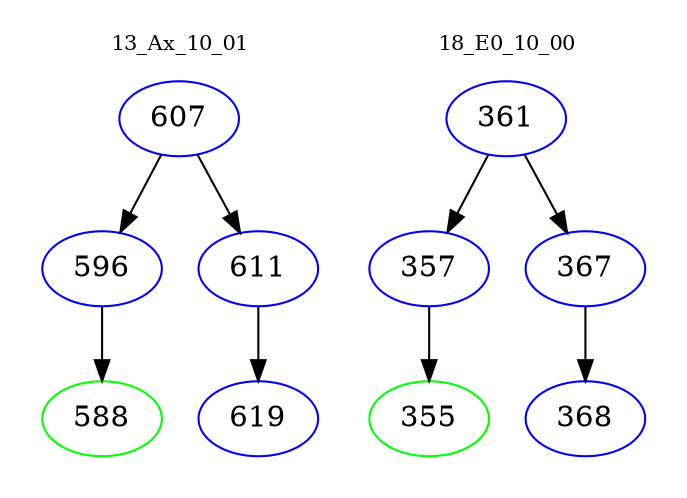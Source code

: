 digraph{
subgraph cluster_0 {
color = white
label = "13_Ax_10_01";
fontsize=10;
T0_607 [label="607", color="blue"]
T0_607 -> T0_596 [color="black"]
T0_596 [label="596", color="blue"]
T0_596 -> T0_588 [color="black"]
T0_588 [label="588", color="green"]
T0_607 -> T0_611 [color="black"]
T0_611 [label="611", color="blue"]
T0_611 -> T0_619 [color="black"]
T0_619 [label="619", color="blue"]
}
subgraph cluster_1 {
color = white
label = "18_E0_10_00";
fontsize=10;
T1_361 [label="361", color="blue"]
T1_361 -> T1_357 [color="black"]
T1_357 [label="357", color="blue"]
T1_357 -> T1_355 [color="black"]
T1_355 [label="355", color="green"]
T1_361 -> T1_367 [color="black"]
T1_367 [label="367", color="blue"]
T1_367 -> T1_368 [color="black"]
T1_368 [label="368", color="blue"]
}
}
